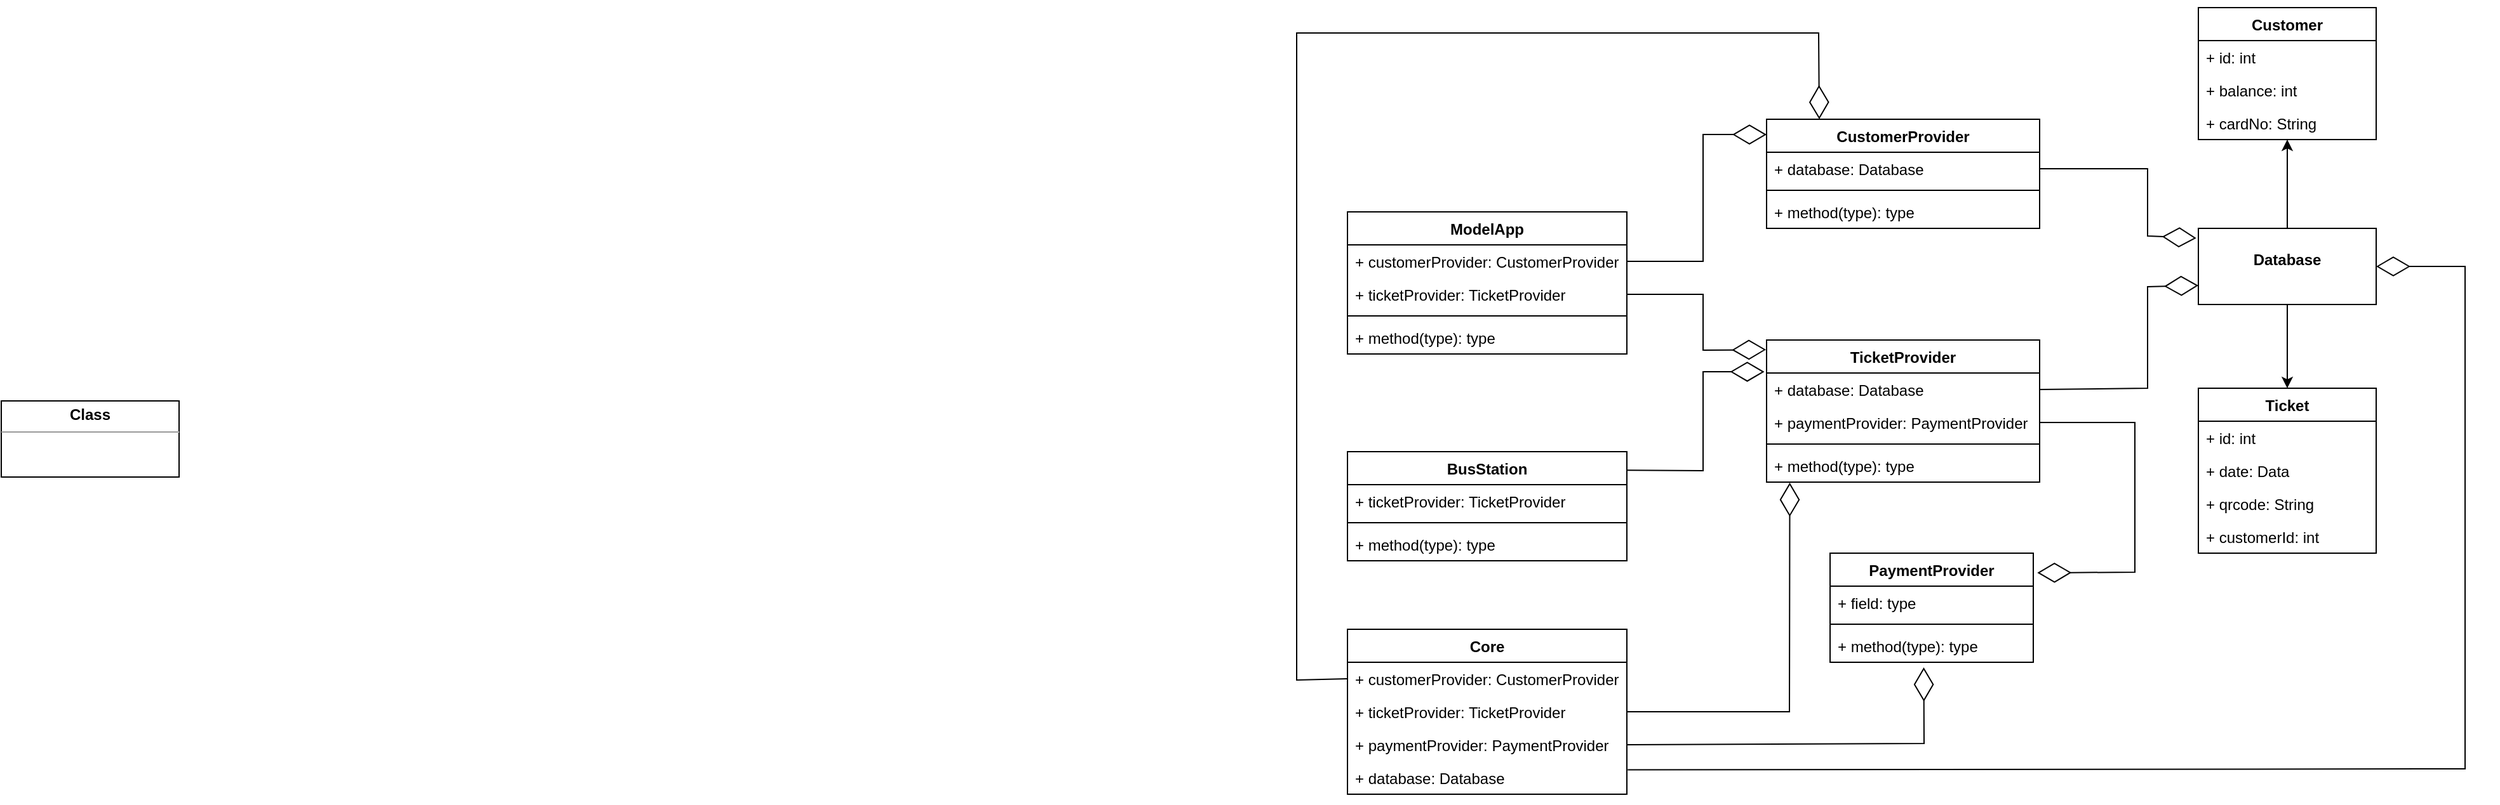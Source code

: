 <mxfile version="20.3.0" type="device"><diagram id="sva6yk4EtZq19da57AB1" name="Страница 1"><mxGraphModel dx="2354" dy="721" grid="1" gridSize="10" guides="1" tooltips="1" connect="1" arrows="1" fold="1" page="1" pageScale="1" pageWidth="1169" pageHeight="827" math="0" shadow="0"><root><mxCell id="0"/><mxCell id="1" parent="0"/><mxCell id="pearhNfioAgas9MSSgcC-7" style="edgeStyle=orthogonalEdgeStyle;rounded=0;orthogonalLoop=1;jettySize=auto;html=1;entryX=0.5;entryY=1;entryDx=0;entryDy=0;" edge="1" parent="1" source="pearhNfioAgas9MSSgcC-1" target="pearhNfioAgas9MSSgcC-3"><mxGeometry relative="1" as="geometry"><mxPoint x="940" y="300" as="targetPoint"/></mxGeometry></mxCell><mxCell id="pearhNfioAgas9MSSgcC-13" style="edgeStyle=orthogonalEdgeStyle;rounded=0;orthogonalLoop=1;jettySize=auto;html=1;exitX=0.5;exitY=1;exitDx=0;exitDy=0;entryX=0.5;entryY=0;entryDx=0;entryDy=0;" edge="1" parent="1" source="pearhNfioAgas9MSSgcC-1" target="pearhNfioAgas9MSSgcC-8"><mxGeometry relative="1" as="geometry"/></mxCell><mxCell id="pearhNfioAgas9MSSgcC-1" value="&lt;p style=&quot;margin:0px;margin-top:4px;text-align:center;&quot;&gt;&lt;br&gt;&lt;b&gt;Database&lt;/b&gt;&lt;/p&gt;" style="verticalAlign=top;align=left;overflow=fill;fontSize=12;fontFamily=Helvetica;html=1;" vertex="1" parent="1"><mxGeometry x="870" y="354" width="140" height="60" as="geometry"/></mxCell><mxCell id="pearhNfioAgas9MSSgcC-2" value="&lt;p style=&quot;margin:0px;margin-top:4px;text-align:center;&quot;&gt;&lt;b&gt;Class&lt;/b&gt;&lt;/p&gt;&lt;hr size=&quot;1&quot;/&gt;&lt;div style=&quot;height:2px;&quot;&gt;&lt;/div&gt;" style="verticalAlign=top;align=left;overflow=fill;fontSize=12;fontFamily=Helvetica;html=1;" vertex="1" parent="1"><mxGeometry x="-860" y="490" width="140" height="60" as="geometry"/></mxCell><mxCell id="pearhNfioAgas9MSSgcC-3" value="Customer" style="swimlane;fontStyle=1;childLayout=stackLayout;horizontal=1;startSize=26;fillColor=none;horizontalStack=0;resizeParent=1;resizeParentMax=0;resizeLast=0;collapsible=1;marginBottom=0;" vertex="1" parent="1"><mxGeometry x="870" y="180" width="140" height="104" as="geometry"/></mxCell><mxCell id="pearhNfioAgas9MSSgcC-4" value="+ id: int" style="text;strokeColor=none;fillColor=none;align=left;verticalAlign=top;spacingLeft=4;spacingRight=4;overflow=hidden;rotatable=0;points=[[0,0.5],[1,0.5]];portConstraint=eastwest;" vertex="1" parent="pearhNfioAgas9MSSgcC-3"><mxGeometry y="26" width="140" height="26" as="geometry"/></mxCell><mxCell id="pearhNfioAgas9MSSgcC-5" value="+ balance: int" style="text;strokeColor=none;fillColor=none;align=left;verticalAlign=top;spacingLeft=4;spacingRight=4;overflow=hidden;rotatable=0;points=[[0,0.5],[1,0.5]];portConstraint=eastwest;" vertex="1" parent="pearhNfioAgas9MSSgcC-3"><mxGeometry y="52" width="140" height="26" as="geometry"/></mxCell><mxCell id="pearhNfioAgas9MSSgcC-6" value="+ cardNo: String" style="text;strokeColor=none;fillColor=none;align=left;verticalAlign=top;spacingLeft=4;spacingRight=4;overflow=hidden;rotatable=0;points=[[0,0.5],[1,0.5]];portConstraint=eastwest;" vertex="1" parent="pearhNfioAgas9MSSgcC-3"><mxGeometry y="78" width="140" height="26" as="geometry"/></mxCell><mxCell id="pearhNfioAgas9MSSgcC-8" value="Ticket" style="swimlane;fontStyle=1;childLayout=stackLayout;horizontal=1;startSize=26;fillColor=none;horizontalStack=0;resizeParent=1;resizeParentMax=0;resizeLast=0;collapsible=1;marginBottom=0;" vertex="1" parent="1"><mxGeometry x="870" y="480" width="140" height="130" as="geometry"/></mxCell><mxCell id="pearhNfioAgas9MSSgcC-9" value="+ id: int" style="text;strokeColor=none;fillColor=none;align=left;verticalAlign=top;spacingLeft=4;spacingRight=4;overflow=hidden;rotatable=0;points=[[0,0.5],[1,0.5]];portConstraint=eastwest;" vertex="1" parent="pearhNfioAgas9MSSgcC-8"><mxGeometry y="26" width="140" height="26" as="geometry"/></mxCell><mxCell id="pearhNfioAgas9MSSgcC-10" value="+ date: Data" style="text;strokeColor=none;fillColor=none;align=left;verticalAlign=top;spacingLeft=4;spacingRight=4;overflow=hidden;rotatable=0;points=[[0,0.5],[1,0.5]];portConstraint=eastwest;" vertex="1" parent="pearhNfioAgas9MSSgcC-8"><mxGeometry y="52" width="140" height="26" as="geometry"/></mxCell><mxCell id="pearhNfioAgas9MSSgcC-11" value="+ qrcode: String" style="text;strokeColor=none;fillColor=none;align=left;verticalAlign=top;spacingLeft=4;spacingRight=4;overflow=hidden;rotatable=0;points=[[0,0.5],[1,0.5]];portConstraint=eastwest;" vertex="1" parent="pearhNfioAgas9MSSgcC-8"><mxGeometry y="78" width="140" height="26" as="geometry"/></mxCell><mxCell id="pearhNfioAgas9MSSgcC-12" value="+ customerId: int" style="text;strokeColor=none;fillColor=none;align=left;verticalAlign=top;spacingLeft=4;spacingRight=4;overflow=hidden;rotatable=0;points=[[0,0.5],[1,0.5]];portConstraint=eastwest;" vertex="1" parent="pearhNfioAgas9MSSgcC-8"><mxGeometry y="104" width="140" height="26" as="geometry"/></mxCell><mxCell id="pearhNfioAgas9MSSgcC-14" value="TicketProvider" style="swimlane;fontStyle=1;align=center;verticalAlign=top;childLayout=stackLayout;horizontal=1;startSize=26;horizontalStack=0;resizeParent=1;resizeParentMax=0;resizeLast=0;collapsible=1;marginBottom=0;" vertex="1" parent="1"><mxGeometry x="530" y="442" width="215" height="112" as="geometry"/></mxCell><mxCell id="pearhNfioAgas9MSSgcC-15" value="+ database: Database" style="text;strokeColor=none;fillColor=none;align=left;verticalAlign=top;spacingLeft=4;spacingRight=4;overflow=hidden;rotatable=0;points=[[0,0.5],[1,0.5]];portConstraint=eastwest;" vertex="1" parent="pearhNfioAgas9MSSgcC-14"><mxGeometry y="26" width="215" height="26" as="geometry"/></mxCell><mxCell id="pearhNfioAgas9MSSgcC-24" value="+ paymentProvider: PaymentProvider" style="text;strokeColor=none;fillColor=none;align=left;verticalAlign=top;spacingLeft=4;spacingRight=4;overflow=hidden;rotatable=0;points=[[0,0.5],[1,0.5]];portConstraint=eastwest;" vertex="1" parent="pearhNfioAgas9MSSgcC-14"><mxGeometry y="52" width="215" height="26" as="geometry"/></mxCell><mxCell id="pearhNfioAgas9MSSgcC-16" value="" style="line;strokeWidth=1;fillColor=none;align=left;verticalAlign=middle;spacingTop=-1;spacingLeft=3;spacingRight=3;rotatable=0;labelPosition=right;points=[];portConstraint=eastwest;strokeColor=inherit;" vertex="1" parent="pearhNfioAgas9MSSgcC-14"><mxGeometry y="78" width="215" height="8" as="geometry"/></mxCell><mxCell id="pearhNfioAgas9MSSgcC-17" value="+ method(type): type" style="text;strokeColor=none;fillColor=none;align=left;verticalAlign=top;spacingLeft=4;spacingRight=4;overflow=hidden;rotatable=0;points=[[0,0.5],[1,0.5]];portConstraint=eastwest;" vertex="1" parent="pearhNfioAgas9MSSgcC-14"><mxGeometry y="86" width="215" height="26" as="geometry"/></mxCell><mxCell id="pearhNfioAgas9MSSgcC-18" value="CustomerProvider" style="swimlane;fontStyle=1;align=center;verticalAlign=top;childLayout=stackLayout;horizontal=1;startSize=26;horizontalStack=0;resizeParent=1;resizeParentMax=0;resizeLast=0;collapsible=1;marginBottom=0;" vertex="1" parent="1"><mxGeometry x="530" y="268" width="215" height="86" as="geometry"/></mxCell><mxCell id="pearhNfioAgas9MSSgcC-19" value="+ database: Database" style="text;strokeColor=none;fillColor=none;align=left;verticalAlign=top;spacingLeft=4;spacingRight=4;overflow=hidden;rotatable=0;points=[[0,0.5],[1,0.5]];portConstraint=eastwest;" vertex="1" parent="pearhNfioAgas9MSSgcC-18"><mxGeometry y="26" width="215" height="26" as="geometry"/></mxCell><mxCell id="pearhNfioAgas9MSSgcC-20" value="" style="line;strokeWidth=1;fillColor=none;align=left;verticalAlign=middle;spacingTop=-1;spacingLeft=3;spacingRight=3;rotatable=0;labelPosition=right;points=[];portConstraint=eastwest;strokeColor=inherit;" vertex="1" parent="pearhNfioAgas9MSSgcC-18"><mxGeometry y="52" width="215" height="8" as="geometry"/></mxCell><mxCell id="pearhNfioAgas9MSSgcC-21" value="+ method(type): type" style="text;strokeColor=none;fillColor=none;align=left;verticalAlign=top;spacingLeft=4;spacingRight=4;overflow=hidden;rotatable=0;points=[[0,0.5],[1,0.5]];portConstraint=eastwest;" vertex="1" parent="pearhNfioAgas9MSSgcC-18"><mxGeometry y="60" width="215" height="26" as="geometry"/></mxCell><mxCell id="pearhNfioAgas9MSSgcC-22" value="" style="endArrow=diamondThin;endFill=0;endSize=24;html=1;rounded=0;exitX=1;exitY=0.5;exitDx=0;exitDy=0;entryX=-0.012;entryY=0.128;entryDx=0;entryDy=0;entryPerimeter=0;" edge="1" parent="1" source="pearhNfioAgas9MSSgcC-19" target="pearhNfioAgas9MSSgcC-1"><mxGeometry width="160" relative="1" as="geometry"><mxPoint x="640" y="360" as="sourcePoint"/><mxPoint x="800" y="360" as="targetPoint"/><Array as="points"><mxPoint x="830" y="307"/><mxPoint x="830" y="360"/></Array></mxGeometry></mxCell><mxCell id="pearhNfioAgas9MSSgcC-23" value="" style="endArrow=diamondThin;endFill=0;endSize=24;html=1;rounded=0;exitX=1;exitY=0.5;exitDx=0;exitDy=0;entryX=0;entryY=0.75;entryDx=0;entryDy=0;" edge="1" parent="1" source="pearhNfioAgas9MSSgcC-15" target="pearhNfioAgas9MSSgcC-1"><mxGeometry width="160" relative="1" as="geometry"><mxPoint x="640" y="360" as="sourcePoint"/><mxPoint x="800" y="360" as="targetPoint"/><Array as="points"><mxPoint x="830" y="480"/><mxPoint x="830" y="400"/></Array></mxGeometry></mxCell><mxCell id="pearhNfioAgas9MSSgcC-25" value="PaymentProvider" style="swimlane;fontStyle=1;align=center;verticalAlign=top;childLayout=stackLayout;horizontal=1;startSize=26;horizontalStack=0;resizeParent=1;resizeParentMax=0;resizeLast=0;collapsible=1;marginBottom=0;" vertex="1" parent="1"><mxGeometry x="580" y="610" width="160" height="86" as="geometry"/></mxCell><mxCell id="pearhNfioAgas9MSSgcC-26" value="+ field: type" style="text;strokeColor=none;fillColor=none;align=left;verticalAlign=top;spacingLeft=4;spacingRight=4;overflow=hidden;rotatable=0;points=[[0,0.5],[1,0.5]];portConstraint=eastwest;" vertex="1" parent="pearhNfioAgas9MSSgcC-25"><mxGeometry y="26" width="160" height="26" as="geometry"/></mxCell><mxCell id="pearhNfioAgas9MSSgcC-27" value="" style="line;strokeWidth=1;fillColor=none;align=left;verticalAlign=middle;spacingTop=-1;spacingLeft=3;spacingRight=3;rotatable=0;labelPosition=right;points=[];portConstraint=eastwest;strokeColor=inherit;" vertex="1" parent="pearhNfioAgas9MSSgcC-25"><mxGeometry y="52" width="160" height="8" as="geometry"/></mxCell><mxCell id="pearhNfioAgas9MSSgcC-28" value="+ method(type): type" style="text;strokeColor=none;fillColor=none;align=left;verticalAlign=top;spacingLeft=4;spacingRight=4;overflow=hidden;rotatable=0;points=[[0,0.5],[1,0.5]];portConstraint=eastwest;" vertex="1" parent="pearhNfioAgas9MSSgcC-25"><mxGeometry y="60" width="160" height="26" as="geometry"/></mxCell><mxCell id="pearhNfioAgas9MSSgcC-29" value="" style="endArrow=diamondThin;endFill=0;endSize=24;html=1;rounded=0;exitX=1;exitY=0.5;exitDx=0;exitDy=0;entryX=1.02;entryY=0.18;entryDx=0;entryDy=0;entryPerimeter=0;" edge="1" parent="1" source="pearhNfioAgas9MSSgcC-24" target="pearhNfioAgas9MSSgcC-25"><mxGeometry width="160" relative="1" as="geometry"><mxPoint x="640" y="560" as="sourcePoint"/><mxPoint x="810" y="640" as="targetPoint"/><Array as="points"><mxPoint x="820" y="507"/><mxPoint x="820" y="625"/></Array></mxGeometry></mxCell><mxCell id="pearhNfioAgas9MSSgcC-34" value="ModelApp" style="swimlane;fontStyle=1;align=center;verticalAlign=top;childLayout=stackLayout;horizontal=1;startSize=26;horizontalStack=0;resizeParent=1;resizeParentMax=0;resizeLast=0;collapsible=1;marginBottom=0;" vertex="1" parent="1"><mxGeometry x="200" y="341" width="220" height="112" as="geometry"/></mxCell><mxCell id="pearhNfioAgas9MSSgcC-35" value="+ customerProvider: CustomerProvider" style="text;strokeColor=none;fillColor=none;align=left;verticalAlign=top;spacingLeft=4;spacingRight=4;overflow=hidden;rotatable=0;points=[[0,0.5],[1,0.5]];portConstraint=eastwest;" vertex="1" parent="pearhNfioAgas9MSSgcC-34"><mxGeometry y="26" width="220" height="26" as="geometry"/></mxCell><mxCell id="pearhNfioAgas9MSSgcC-38" value="+ ticketProvider: TicketProvider" style="text;strokeColor=none;fillColor=none;align=left;verticalAlign=top;spacingLeft=4;spacingRight=4;overflow=hidden;rotatable=0;points=[[0,0.5],[1,0.5]];portConstraint=eastwest;" vertex="1" parent="pearhNfioAgas9MSSgcC-34"><mxGeometry y="52" width="220" height="26" as="geometry"/></mxCell><mxCell id="pearhNfioAgas9MSSgcC-36" value="" style="line;strokeWidth=1;fillColor=none;align=left;verticalAlign=middle;spacingTop=-1;spacingLeft=3;spacingRight=3;rotatable=0;labelPosition=right;points=[];portConstraint=eastwest;strokeColor=inherit;" vertex="1" parent="pearhNfioAgas9MSSgcC-34"><mxGeometry y="78" width="220" height="8" as="geometry"/></mxCell><mxCell id="pearhNfioAgas9MSSgcC-37" value="+ method(type): type" style="text;strokeColor=none;fillColor=none;align=left;verticalAlign=top;spacingLeft=4;spacingRight=4;overflow=hidden;rotatable=0;points=[[0,0.5],[1,0.5]];portConstraint=eastwest;" vertex="1" parent="pearhNfioAgas9MSSgcC-34"><mxGeometry y="86" width="220" height="26" as="geometry"/></mxCell><mxCell id="pearhNfioAgas9MSSgcC-39" value="" style="endArrow=diamondThin;endFill=0;endSize=24;html=1;rounded=0;exitX=1;exitY=0.5;exitDx=0;exitDy=0;entryX=0;entryY=0.14;entryDx=0;entryDy=0;entryPerimeter=0;" edge="1" parent="1" source="pearhNfioAgas9MSSgcC-35" target="pearhNfioAgas9MSSgcC-18"><mxGeometry width="160" relative="1" as="geometry"><mxPoint x="480" y="440" as="sourcePoint"/><mxPoint x="640" y="440" as="targetPoint"/><Array as="points"><mxPoint x="480" y="380"/><mxPoint x="480" y="280"/></Array></mxGeometry></mxCell><mxCell id="pearhNfioAgas9MSSgcC-40" value="" style="endArrow=diamondThin;endFill=0;endSize=24;html=1;rounded=0;exitX=1;exitY=0.5;exitDx=0;exitDy=0;entryX=-0.002;entryY=0.068;entryDx=0;entryDy=0;entryPerimeter=0;" edge="1" parent="1" source="pearhNfioAgas9MSSgcC-38" target="pearhNfioAgas9MSSgcC-14"><mxGeometry width="160" relative="1" as="geometry"><mxPoint x="480" y="440" as="sourcePoint"/><mxPoint x="640" y="440" as="targetPoint"/><Array as="points"><mxPoint x="480" y="406"/><mxPoint x="480" y="450"/></Array></mxGeometry></mxCell><mxCell id="pearhNfioAgas9MSSgcC-41" value="BusStation" style="swimlane;fontStyle=1;align=center;verticalAlign=top;childLayout=stackLayout;horizontal=1;startSize=26;horizontalStack=0;resizeParent=1;resizeParentMax=0;resizeLast=0;collapsible=1;marginBottom=0;" vertex="1" parent="1"><mxGeometry x="200" y="530" width="220" height="86" as="geometry"/></mxCell><mxCell id="pearhNfioAgas9MSSgcC-42" value="+ ticketProvider: TicketProvider" style="text;strokeColor=none;fillColor=none;align=left;verticalAlign=top;spacingLeft=4;spacingRight=4;overflow=hidden;rotatable=0;points=[[0,0.5],[1,0.5]];portConstraint=eastwest;" vertex="1" parent="pearhNfioAgas9MSSgcC-41"><mxGeometry y="26" width="220" height="26" as="geometry"/></mxCell><mxCell id="pearhNfioAgas9MSSgcC-43" value="" style="line;strokeWidth=1;fillColor=none;align=left;verticalAlign=middle;spacingTop=-1;spacingLeft=3;spacingRight=3;rotatable=0;labelPosition=right;points=[];portConstraint=eastwest;strokeColor=inherit;" vertex="1" parent="pearhNfioAgas9MSSgcC-41"><mxGeometry y="52" width="220" height="8" as="geometry"/></mxCell><mxCell id="pearhNfioAgas9MSSgcC-44" value="+ method(type): type" style="text;strokeColor=none;fillColor=none;align=left;verticalAlign=top;spacingLeft=4;spacingRight=4;overflow=hidden;rotatable=0;points=[[0,0.5],[1,0.5]];portConstraint=eastwest;" vertex="1" parent="pearhNfioAgas9MSSgcC-41"><mxGeometry y="60" width="220" height="26" as="geometry"/></mxCell><mxCell id="pearhNfioAgas9MSSgcC-45" value="" style="endArrow=diamondThin;endFill=0;endSize=24;html=1;rounded=0;entryX=-0.008;entryY=-0.038;entryDx=0;entryDy=0;entryPerimeter=0;" edge="1" parent="1" target="pearhNfioAgas9MSSgcC-15"><mxGeometry width="160" relative="1" as="geometry"><mxPoint x="420" y="544.67" as="sourcePoint"/><mxPoint x="580" y="544.67" as="targetPoint"/><Array as="points"><mxPoint x="480" y="545"/><mxPoint x="480" y="467"/></Array></mxGeometry></mxCell><mxCell id="pearhNfioAgas9MSSgcC-46" value="Core" style="swimlane;fontStyle=1;childLayout=stackLayout;horizontal=1;startSize=26;fillColor=none;horizontalStack=0;resizeParent=1;resizeParentMax=0;resizeLast=0;collapsible=1;marginBottom=0;" vertex="1" parent="1"><mxGeometry x="200" y="670" width="220" height="130" as="geometry"/></mxCell><mxCell id="pearhNfioAgas9MSSgcC-47" value="+ customerProvider: CustomerProvider" style="text;strokeColor=none;fillColor=none;align=left;verticalAlign=top;spacingLeft=4;spacingRight=4;overflow=hidden;rotatable=0;points=[[0,0.5],[1,0.5]];portConstraint=eastwest;" vertex="1" parent="pearhNfioAgas9MSSgcC-46"><mxGeometry y="26" width="220" height="26" as="geometry"/></mxCell><mxCell id="pearhNfioAgas9MSSgcC-48" value="+ ticketProvider: TicketProvider" style="text;strokeColor=none;fillColor=none;align=left;verticalAlign=top;spacingLeft=4;spacingRight=4;overflow=hidden;rotatable=0;points=[[0,0.5],[1,0.5]];portConstraint=eastwest;" vertex="1" parent="pearhNfioAgas9MSSgcC-46"><mxGeometry y="52" width="220" height="26" as="geometry"/></mxCell><mxCell id="pearhNfioAgas9MSSgcC-49" value="+ paymentProvider: PaymentProvider" style="text;strokeColor=none;fillColor=none;align=left;verticalAlign=top;spacingLeft=4;spacingRight=4;overflow=hidden;rotatable=0;points=[[0,0.5],[1,0.5]];portConstraint=eastwest;" vertex="1" parent="pearhNfioAgas9MSSgcC-46"><mxGeometry y="78" width="220" height="26" as="geometry"/></mxCell><mxCell id="pearhNfioAgas9MSSgcC-56" value="+ database: Database" style="text;strokeColor=none;fillColor=none;align=left;verticalAlign=top;spacingLeft=4;spacingRight=4;overflow=hidden;rotatable=0;points=[[0,0.5],[1,0.5]];portConstraint=eastwest;" vertex="1" parent="pearhNfioAgas9MSSgcC-46"><mxGeometry y="104" width="220" height="26" as="geometry"/></mxCell><mxCell id="pearhNfioAgas9MSSgcC-51" value="" style="endArrow=diamondThin;endFill=0;endSize=24;html=1;rounded=0;entryX=0.085;entryY=1.013;entryDx=0;entryDy=0;entryPerimeter=0;exitX=1;exitY=0.5;exitDx=0;exitDy=0;" edge="1" parent="1" source="pearhNfioAgas9MSSgcC-48" target="pearhNfioAgas9MSSgcC-17"><mxGeometry width="160" relative="1" as="geometry"><mxPoint x="480" y="760" as="sourcePoint"/><mxPoint x="640" y="580" as="targetPoint"/><Array as="points"><mxPoint x="548" y="735"/></Array></mxGeometry></mxCell><mxCell id="pearhNfioAgas9MSSgcC-54" value="" style="endArrow=diamondThin;endFill=0;endSize=24;html=1;rounded=0;exitX=0;exitY=0.5;exitDx=0;exitDy=0;entryX=0.193;entryY=0;entryDx=0;entryDy=0;entryPerimeter=0;" edge="1" parent="1" source="pearhNfioAgas9MSSgcC-47" target="pearhNfioAgas9MSSgcC-18"><mxGeometry width="160" relative="1" as="geometry"><mxPoint x="100" y="490" as="sourcePoint"/><mxPoint x="170" y="210" as="targetPoint"/><Array as="points"><mxPoint x="160" y="710"/><mxPoint x="160" y="200"/><mxPoint x="571" y="200"/></Array></mxGeometry></mxCell><mxCell id="pearhNfioAgas9MSSgcC-57" value="" style="endArrow=diamondThin;endFill=0;endSize=24;html=1;rounded=0;exitX=1;exitY=0.5;exitDx=0;exitDy=0;entryX=0.461;entryY=1.154;entryDx=0;entryDy=0;entryPerimeter=0;" edge="1" parent="1" source="pearhNfioAgas9MSSgcC-49" target="pearhNfioAgas9MSSgcC-28"><mxGeometry width="160" relative="1" as="geometry"><mxPoint x="540" y="570" as="sourcePoint"/><mxPoint x="700" y="570" as="targetPoint"/><Array as="points"><mxPoint x="654" y="760"/></Array></mxGeometry></mxCell><mxCell id="pearhNfioAgas9MSSgcC-58" value="" style="endArrow=diamondThin;endFill=0;endSize=24;html=1;rounded=0;exitX=1.003;exitY=0.262;exitDx=0;exitDy=0;exitPerimeter=0;entryX=1;entryY=0.5;entryDx=0;entryDy=0;" edge="1" parent="1" source="pearhNfioAgas9MSSgcC-56" target="pearhNfioAgas9MSSgcC-1"><mxGeometry width="160" relative="1" as="geometry"><mxPoint x="540" y="570" as="sourcePoint"/><mxPoint x="1080" y="781" as="targetPoint"/><Array as="points"><mxPoint x="1080" y="780"/><mxPoint x="1080" y="384"/></Array></mxGeometry></mxCell></root></mxGraphModel></diagram></mxfile>